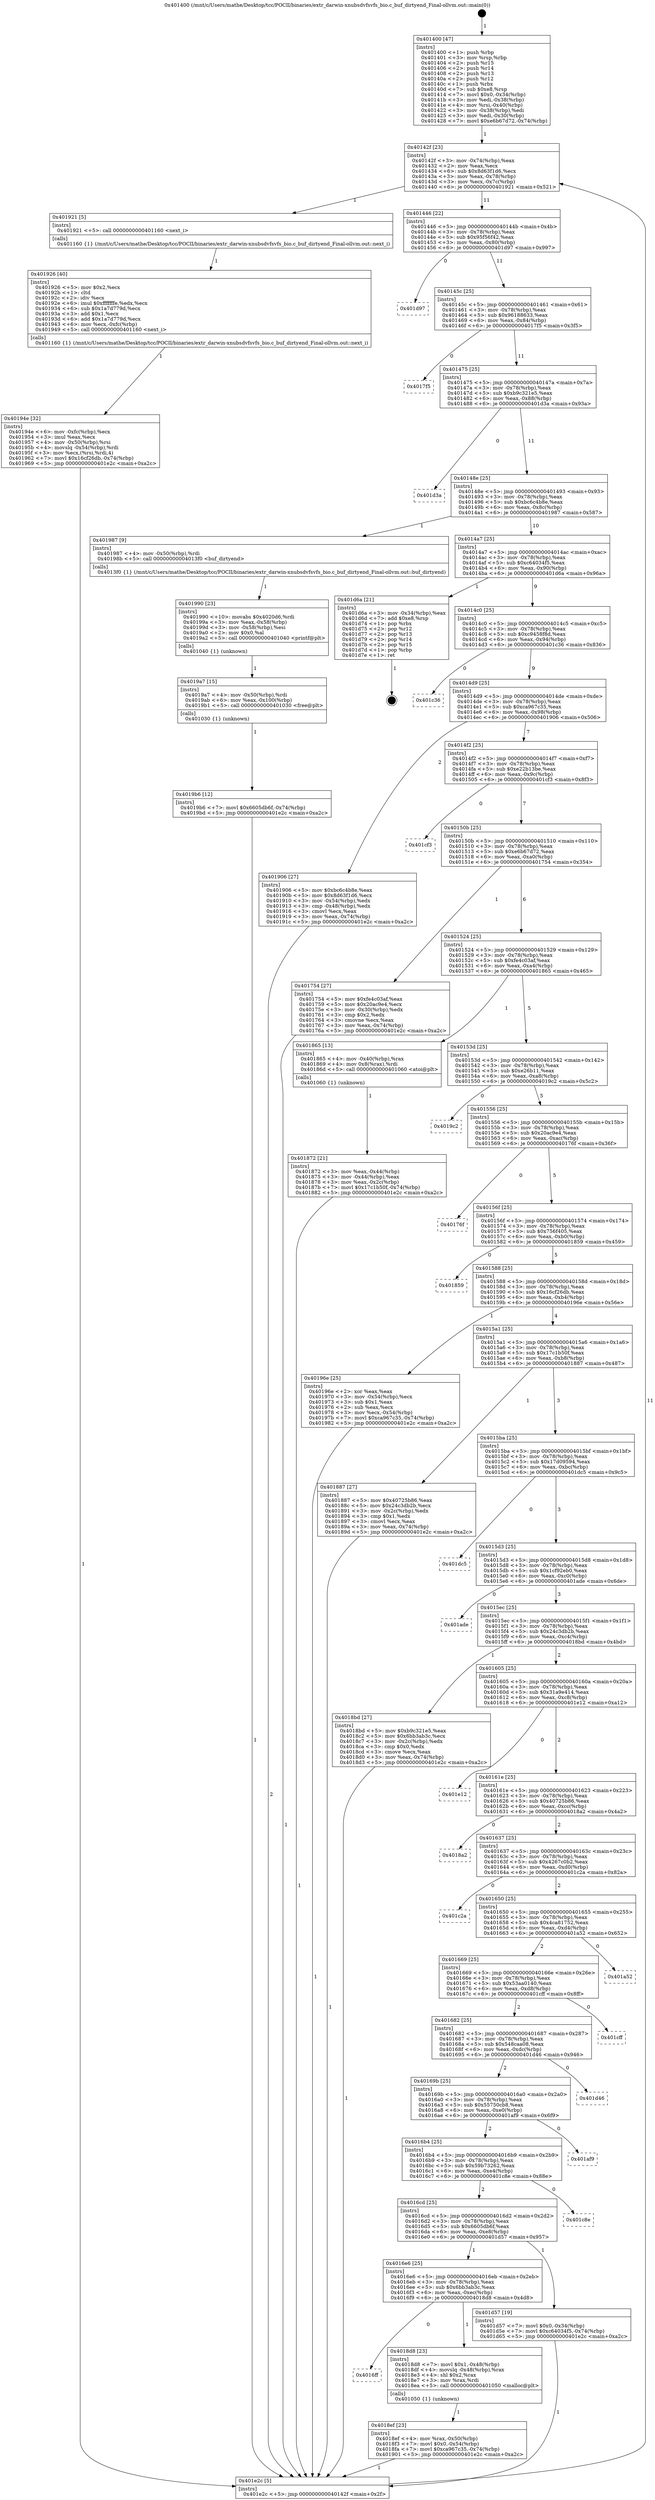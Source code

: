 digraph "0x401400" {
  label = "0x401400 (/mnt/c/Users/mathe/Desktop/tcc/POCII/binaries/extr_darwin-xnubsdvfsvfs_bio.c_buf_dirtyend_Final-ollvm.out::main(0))"
  labelloc = "t"
  node[shape=record]

  Entry [label="",width=0.3,height=0.3,shape=circle,fillcolor=black,style=filled]
  "0x40142f" [label="{
     0x40142f [23]\l
     | [instrs]\l
     &nbsp;&nbsp;0x40142f \<+3\>: mov -0x74(%rbp),%eax\l
     &nbsp;&nbsp;0x401432 \<+2\>: mov %eax,%ecx\l
     &nbsp;&nbsp;0x401434 \<+6\>: sub $0x8d63f1d6,%ecx\l
     &nbsp;&nbsp;0x40143a \<+3\>: mov %eax,-0x78(%rbp)\l
     &nbsp;&nbsp;0x40143d \<+3\>: mov %ecx,-0x7c(%rbp)\l
     &nbsp;&nbsp;0x401440 \<+6\>: je 0000000000401921 \<main+0x521\>\l
  }"]
  "0x401921" [label="{
     0x401921 [5]\l
     | [instrs]\l
     &nbsp;&nbsp;0x401921 \<+5\>: call 0000000000401160 \<next_i\>\l
     | [calls]\l
     &nbsp;&nbsp;0x401160 \{1\} (/mnt/c/Users/mathe/Desktop/tcc/POCII/binaries/extr_darwin-xnubsdvfsvfs_bio.c_buf_dirtyend_Final-ollvm.out::next_i)\l
  }"]
  "0x401446" [label="{
     0x401446 [22]\l
     | [instrs]\l
     &nbsp;&nbsp;0x401446 \<+5\>: jmp 000000000040144b \<main+0x4b\>\l
     &nbsp;&nbsp;0x40144b \<+3\>: mov -0x78(%rbp),%eax\l
     &nbsp;&nbsp;0x40144e \<+5\>: sub $0x95f56f42,%eax\l
     &nbsp;&nbsp;0x401453 \<+3\>: mov %eax,-0x80(%rbp)\l
     &nbsp;&nbsp;0x401456 \<+6\>: je 0000000000401d97 \<main+0x997\>\l
  }"]
  Exit [label="",width=0.3,height=0.3,shape=circle,fillcolor=black,style=filled,peripheries=2]
  "0x401d97" [label="{
     0x401d97\l
  }", style=dashed]
  "0x40145c" [label="{
     0x40145c [25]\l
     | [instrs]\l
     &nbsp;&nbsp;0x40145c \<+5\>: jmp 0000000000401461 \<main+0x61\>\l
     &nbsp;&nbsp;0x401461 \<+3\>: mov -0x78(%rbp),%eax\l
     &nbsp;&nbsp;0x401464 \<+5\>: sub $0x96188633,%eax\l
     &nbsp;&nbsp;0x401469 \<+6\>: mov %eax,-0x84(%rbp)\l
     &nbsp;&nbsp;0x40146f \<+6\>: je 00000000004017f5 \<main+0x3f5\>\l
  }"]
  "0x4019b6" [label="{
     0x4019b6 [12]\l
     | [instrs]\l
     &nbsp;&nbsp;0x4019b6 \<+7\>: movl $0x6605db6f,-0x74(%rbp)\l
     &nbsp;&nbsp;0x4019bd \<+5\>: jmp 0000000000401e2c \<main+0xa2c\>\l
  }"]
  "0x4017f5" [label="{
     0x4017f5\l
  }", style=dashed]
  "0x401475" [label="{
     0x401475 [25]\l
     | [instrs]\l
     &nbsp;&nbsp;0x401475 \<+5\>: jmp 000000000040147a \<main+0x7a\>\l
     &nbsp;&nbsp;0x40147a \<+3\>: mov -0x78(%rbp),%eax\l
     &nbsp;&nbsp;0x40147d \<+5\>: sub $0xb9c321e5,%eax\l
     &nbsp;&nbsp;0x401482 \<+6\>: mov %eax,-0x88(%rbp)\l
     &nbsp;&nbsp;0x401488 \<+6\>: je 0000000000401d3a \<main+0x93a\>\l
  }"]
  "0x4019a7" [label="{
     0x4019a7 [15]\l
     | [instrs]\l
     &nbsp;&nbsp;0x4019a7 \<+4\>: mov -0x50(%rbp),%rdi\l
     &nbsp;&nbsp;0x4019ab \<+6\>: mov %eax,-0x100(%rbp)\l
     &nbsp;&nbsp;0x4019b1 \<+5\>: call 0000000000401030 \<free@plt\>\l
     | [calls]\l
     &nbsp;&nbsp;0x401030 \{1\} (unknown)\l
  }"]
  "0x401d3a" [label="{
     0x401d3a\l
  }", style=dashed]
  "0x40148e" [label="{
     0x40148e [25]\l
     | [instrs]\l
     &nbsp;&nbsp;0x40148e \<+5\>: jmp 0000000000401493 \<main+0x93\>\l
     &nbsp;&nbsp;0x401493 \<+3\>: mov -0x78(%rbp),%eax\l
     &nbsp;&nbsp;0x401496 \<+5\>: sub $0xbc6c4b8e,%eax\l
     &nbsp;&nbsp;0x40149b \<+6\>: mov %eax,-0x8c(%rbp)\l
     &nbsp;&nbsp;0x4014a1 \<+6\>: je 0000000000401987 \<main+0x587\>\l
  }"]
  "0x401990" [label="{
     0x401990 [23]\l
     | [instrs]\l
     &nbsp;&nbsp;0x401990 \<+10\>: movabs $0x4020d6,%rdi\l
     &nbsp;&nbsp;0x40199a \<+3\>: mov %eax,-0x58(%rbp)\l
     &nbsp;&nbsp;0x40199d \<+3\>: mov -0x58(%rbp),%esi\l
     &nbsp;&nbsp;0x4019a0 \<+2\>: mov $0x0,%al\l
     &nbsp;&nbsp;0x4019a2 \<+5\>: call 0000000000401040 \<printf@plt\>\l
     | [calls]\l
     &nbsp;&nbsp;0x401040 \{1\} (unknown)\l
  }"]
  "0x401987" [label="{
     0x401987 [9]\l
     | [instrs]\l
     &nbsp;&nbsp;0x401987 \<+4\>: mov -0x50(%rbp),%rdi\l
     &nbsp;&nbsp;0x40198b \<+5\>: call 00000000004013f0 \<buf_dirtyend\>\l
     | [calls]\l
     &nbsp;&nbsp;0x4013f0 \{1\} (/mnt/c/Users/mathe/Desktop/tcc/POCII/binaries/extr_darwin-xnubsdvfsvfs_bio.c_buf_dirtyend_Final-ollvm.out::buf_dirtyend)\l
  }"]
  "0x4014a7" [label="{
     0x4014a7 [25]\l
     | [instrs]\l
     &nbsp;&nbsp;0x4014a7 \<+5\>: jmp 00000000004014ac \<main+0xac\>\l
     &nbsp;&nbsp;0x4014ac \<+3\>: mov -0x78(%rbp),%eax\l
     &nbsp;&nbsp;0x4014af \<+5\>: sub $0xc64034f5,%eax\l
     &nbsp;&nbsp;0x4014b4 \<+6\>: mov %eax,-0x90(%rbp)\l
     &nbsp;&nbsp;0x4014ba \<+6\>: je 0000000000401d6a \<main+0x96a\>\l
  }"]
  "0x40194e" [label="{
     0x40194e [32]\l
     | [instrs]\l
     &nbsp;&nbsp;0x40194e \<+6\>: mov -0xfc(%rbp),%ecx\l
     &nbsp;&nbsp;0x401954 \<+3\>: imul %eax,%ecx\l
     &nbsp;&nbsp;0x401957 \<+4\>: mov -0x50(%rbp),%rsi\l
     &nbsp;&nbsp;0x40195b \<+4\>: movslq -0x54(%rbp),%rdi\l
     &nbsp;&nbsp;0x40195f \<+3\>: mov %ecx,(%rsi,%rdi,4)\l
     &nbsp;&nbsp;0x401962 \<+7\>: movl $0x16cf26db,-0x74(%rbp)\l
     &nbsp;&nbsp;0x401969 \<+5\>: jmp 0000000000401e2c \<main+0xa2c\>\l
  }"]
  "0x401d6a" [label="{
     0x401d6a [21]\l
     | [instrs]\l
     &nbsp;&nbsp;0x401d6a \<+3\>: mov -0x34(%rbp),%eax\l
     &nbsp;&nbsp;0x401d6d \<+7\>: add $0xe8,%rsp\l
     &nbsp;&nbsp;0x401d74 \<+1\>: pop %rbx\l
     &nbsp;&nbsp;0x401d75 \<+2\>: pop %r12\l
     &nbsp;&nbsp;0x401d77 \<+2\>: pop %r13\l
     &nbsp;&nbsp;0x401d79 \<+2\>: pop %r14\l
     &nbsp;&nbsp;0x401d7b \<+2\>: pop %r15\l
     &nbsp;&nbsp;0x401d7d \<+1\>: pop %rbp\l
     &nbsp;&nbsp;0x401d7e \<+1\>: ret\l
  }"]
  "0x4014c0" [label="{
     0x4014c0 [25]\l
     | [instrs]\l
     &nbsp;&nbsp;0x4014c0 \<+5\>: jmp 00000000004014c5 \<main+0xc5\>\l
     &nbsp;&nbsp;0x4014c5 \<+3\>: mov -0x78(%rbp),%eax\l
     &nbsp;&nbsp;0x4014c8 \<+5\>: sub $0xc9458f8d,%eax\l
     &nbsp;&nbsp;0x4014cd \<+6\>: mov %eax,-0x94(%rbp)\l
     &nbsp;&nbsp;0x4014d3 \<+6\>: je 0000000000401c36 \<main+0x836\>\l
  }"]
  "0x401926" [label="{
     0x401926 [40]\l
     | [instrs]\l
     &nbsp;&nbsp;0x401926 \<+5\>: mov $0x2,%ecx\l
     &nbsp;&nbsp;0x40192b \<+1\>: cltd\l
     &nbsp;&nbsp;0x40192c \<+2\>: idiv %ecx\l
     &nbsp;&nbsp;0x40192e \<+6\>: imul $0xfffffffe,%edx,%ecx\l
     &nbsp;&nbsp;0x401934 \<+6\>: sub $0x1a7d779d,%ecx\l
     &nbsp;&nbsp;0x40193a \<+3\>: add $0x1,%ecx\l
     &nbsp;&nbsp;0x40193d \<+6\>: add $0x1a7d779d,%ecx\l
     &nbsp;&nbsp;0x401943 \<+6\>: mov %ecx,-0xfc(%rbp)\l
     &nbsp;&nbsp;0x401949 \<+5\>: call 0000000000401160 \<next_i\>\l
     | [calls]\l
     &nbsp;&nbsp;0x401160 \{1\} (/mnt/c/Users/mathe/Desktop/tcc/POCII/binaries/extr_darwin-xnubsdvfsvfs_bio.c_buf_dirtyend_Final-ollvm.out::next_i)\l
  }"]
  "0x401c36" [label="{
     0x401c36\l
  }", style=dashed]
  "0x4014d9" [label="{
     0x4014d9 [25]\l
     | [instrs]\l
     &nbsp;&nbsp;0x4014d9 \<+5\>: jmp 00000000004014de \<main+0xde\>\l
     &nbsp;&nbsp;0x4014de \<+3\>: mov -0x78(%rbp),%eax\l
     &nbsp;&nbsp;0x4014e1 \<+5\>: sub $0xca967c35,%eax\l
     &nbsp;&nbsp;0x4014e6 \<+6\>: mov %eax,-0x98(%rbp)\l
     &nbsp;&nbsp;0x4014ec \<+6\>: je 0000000000401906 \<main+0x506\>\l
  }"]
  "0x4018ef" [label="{
     0x4018ef [23]\l
     | [instrs]\l
     &nbsp;&nbsp;0x4018ef \<+4\>: mov %rax,-0x50(%rbp)\l
     &nbsp;&nbsp;0x4018f3 \<+7\>: movl $0x0,-0x54(%rbp)\l
     &nbsp;&nbsp;0x4018fa \<+7\>: movl $0xca967c35,-0x74(%rbp)\l
     &nbsp;&nbsp;0x401901 \<+5\>: jmp 0000000000401e2c \<main+0xa2c\>\l
  }"]
  "0x401906" [label="{
     0x401906 [27]\l
     | [instrs]\l
     &nbsp;&nbsp;0x401906 \<+5\>: mov $0xbc6c4b8e,%eax\l
     &nbsp;&nbsp;0x40190b \<+5\>: mov $0x8d63f1d6,%ecx\l
     &nbsp;&nbsp;0x401910 \<+3\>: mov -0x54(%rbp),%edx\l
     &nbsp;&nbsp;0x401913 \<+3\>: cmp -0x48(%rbp),%edx\l
     &nbsp;&nbsp;0x401916 \<+3\>: cmovl %ecx,%eax\l
     &nbsp;&nbsp;0x401919 \<+3\>: mov %eax,-0x74(%rbp)\l
     &nbsp;&nbsp;0x40191c \<+5\>: jmp 0000000000401e2c \<main+0xa2c\>\l
  }"]
  "0x4014f2" [label="{
     0x4014f2 [25]\l
     | [instrs]\l
     &nbsp;&nbsp;0x4014f2 \<+5\>: jmp 00000000004014f7 \<main+0xf7\>\l
     &nbsp;&nbsp;0x4014f7 \<+3\>: mov -0x78(%rbp),%eax\l
     &nbsp;&nbsp;0x4014fa \<+5\>: sub $0xe22b13be,%eax\l
     &nbsp;&nbsp;0x4014ff \<+6\>: mov %eax,-0x9c(%rbp)\l
     &nbsp;&nbsp;0x401505 \<+6\>: je 0000000000401cf3 \<main+0x8f3\>\l
  }"]
  "0x4016ff" [label="{
     0x4016ff\l
  }", style=dashed]
  "0x401cf3" [label="{
     0x401cf3\l
  }", style=dashed]
  "0x40150b" [label="{
     0x40150b [25]\l
     | [instrs]\l
     &nbsp;&nbsp;0x40150b \<+5\>: jmp 0000000000401510 \<main+0x110\>\l
     &nbsp;&nbsp;0x401510 \<+3\>: mov -0x78(%rbp),%eax\l
     &nbsp;&nbsp;0x401513 \<+5\>: sub $0xe6b67d72,%eax\l
     &nbsp;&nbsp;0x401518 \<+6\>: mov %eax,-0xa0(%rbp)\l
     &nbsp;&nbsp;0x40151e \<+6\>: je 0000000000401754 \<main+0x354\>\l
  }"]
  "0x4018d8" [label="{
     0x4018d8 [23]\l
     | [instrs]\l
     &nbsp;&nbsp;0x4018d8 \<+7\>: movl $0x1,-0x48(%rbp)\l
     &nbsp;&nbsp;0x4018df \<+4\>: movslq -0x48(%rbp),%rax\l
     &nbsp;&nbsp;0x4018e3 \<+4\>: shl $0x2,%rax\l
     &nbsp;&nbsp;0x4018e7 \<+3\>: mov %rax,%rdi\l
     &nbsp;&nbsp;0x4018ea \<+5\>: call 0000000000401050 \<malloc@plt\>\l
     | [calls]\l
     &nbsp;&nbsp;0x401050 \{1\} (unknown)\l
  }"]
  "0x401754" [label="{
     0x401754 [27]\l
     | [instrs]\l
     &nbsp;&nbsp;0x401754 \<+5\>: mov $0xfe4c03af,%eax\l
     &nbsp;&nbsp;0x401759 \<+5\>: mov $0x20ac9e4,%ecx\l
     &nbsp;&nbsp;0x40175e \<+3\>: mov -0x30(%rbp),%edx\l
     &nbsp;&nbsp;0x401761 \<+3\>: cmp $0x2,%edx\l
     &nbsp;&nbsp;0x401764 \<+3\>: cmovne %ecx,%eax\l
     &nbsp;&nbsp;0x401767 \<+3\>: mov %eax,-0x74(%rbp)\l
     &nbsp;&nbsp;0x40176a \<+5\>: jmp 0000000000401e2c \<main+0xa2c\>\l
  }"]
  "0x401524" [label="{
     0x401524 [25]\l
     | [instrs]\l
     &nbsp;&nbsp;0x401524 \<+5\>: jmp 0000000000401529 \<main+0x129\>\l
     &nbsp;&nbsp;0x401529 \<+3\>: mov -0x78(%rbp),%eax\l
     &nbsp;&nbsp;0x40152c \<+5\>: sub $0xfe4c03af,%eax\l
     &nbsp;&nbsp;0x401531 \<+6\>: mov %eax,-0xa4(%rbp)\l
     &nbsp;&nbsp;0x401537 \<+6\>: je 0000000000401865 \<main+0x465\>\l
  }"]
  "0x401e2c" [label="{
     0x401e2c [5]\l
     | [instrs]\l
     &nbsp;&nbsp;0x401e2c \<+5\>: jmp 000000000040142f \<main+0x2f\>\l
  }"]
  "0x401400" [label="{
     0x401400 [47]\l
     | [instrs]\l
     &nbsp;&nbsp;0x401400 \<+1\>: push %rbp\l
     &nbsp;&nbsp;0x401401 \<+3\>: mov %rsp,%rbp\l
     &nbsp;&nbsp;0x401404 \<+2\>: push %r15\l
     &nbsp;&nbsp;0x401406 \<+2\>: push %r14\l
     &nbsp;&nbsp;0x401408 \<+2\>: push %r13\l
     &nbsp;&nbsp;0x40140a \<+2\>: push %r12\l
     &nbsp;&nbsp;0x40140c \<+1\>: push %rbx\l
     &nbsp;&nbsp;0x40140d \<+7\>: sub $0xe8,%rsp\l
     &nbsp;&nbsp;0x401414 \<+7\>: movl $0x0,-0x34(%rbp)\l
     &nbsp;&nbsp;0x40141b \<+3\>: mov %edi,-0x38(%rbp)\l
     &nbsp;&nbsp;0x40141e \<+4\>: mov %rsi,-0x40(%rbp)\l
     &nbsp;&nbsp;0x401422 \<+3\>: mov -0x38(%rbp),%edi\l
     &nbsp;&nbsp;0x401425 \<+3\>: mov %edi,-0x30(%rbp)\l
     &nbsp;&nbsp;0x401428 \<+7\>: movl $0xe6b67d72,-0x74(%rbp)\l
  }"]
  "0x4016e6" [label="{
     0x4016e6 [25]\l
     | [instrs]\l
     &nbsp;&nbsp;0x4016e6 \<+5\>: jmp 00000000004016eb \<main+0x2eb\>\l
     &nbsp;&nbsp;0x4016eb \<+3\>: mov -0x78(%rbp),%eax\l
     &nbsp;&nbsp;0x4016ee \<+5\>: sub $0x6bb3ab3c,%eax\l
     &nbsp;&nbsp;0x4016f3 \<+6\>: mov %eax,-0xec(%rbp)\l
     &nbsp;&nbsp;0x4016f9 \<+6\>: je 00000000004018d8 \<main+0x4d8\>\l
  }"]
  "0x401865" [label="{
     0x401865 [13]\l
     | [instrs]\l
     &nbsp;&nbsp;0x401865 \<+4\>: mov -0x40(%rbp),%rax\l
     &nbsp;&nbsp;0x401869 \<+4\>: mov 0x8(%rax),%rdi\l
     &nbsp;&nbsp;0x40186d \<+5\>: call 0000000000401060 \<atoi@plt\>\l
     | [calls]\l
     &nbsp;&nbsp;0x401060 \{1\} (unknown)\l
  }"]
  "0x40153d" [label="{
     0x40153d [25]\l
     | [instrs]\l
     &nbsp;&nbsp;0x40153d \<+5\>: jmp 0000000000401542 \<main+0x142\>\l
     &nbsp;&nbsp;0x401542 \<+3\>: mov -0x78(%rbp),%eax\l
     &nbsp;&nbsp;0x401545 \<+5\>: sub $0xe26b11,%eax\l
     &nbsp;&nbsp;0x40154a \<+6\>: mov %eax,-0xa8(%rbp)\l
     &nbsp;&nbsp;0x401550 \<+6\>: je 00000000004019c2 \<main+0x5c2\>\l
  }"]
  "0x401872" [label="{
     0x401872 [21]\l
     | [instrs]\l
     &nbsp;&nbsp;0x401872 \<+3\>: mov %eax,-0x44(%rbp)\l
     &nbsp;&nbsp;0x401875 \<+3\>: mov -0x44(%rbp),%eax\l
     &nbsp;&nbsp;0x401878 \<+3\>: mov %eax,-0x2c(%rbp)\l
     &nbsp;&nbsp;0x40187b \<+7\>: movl $0x17c1b50f,-0x74(%rbp)\l
     &nbsp;&nbsp;0x401882 \<+5\>: jmp 0000000000401e2c \<main+0xa2c\>\l
  }"]
  "0x401d57" [label="{
     0x401d57 [19]\l
     | [instrs]\l
     &nbsp;&nbsp;0x401d57 \<+7\>: movl $0x0,-0x34(%rbp)\l
     &nbsp;&nbsp;0x401d5e \<+7\>: movl $0xc64034f5,-0x74(%rbp)\l
     &nbsp;&nbsp;0x401d65 \<+5\>: jmp 0000000000401e2c \<main+0xa2c\>\l
  }"]
  "0x4019c2" [label="{
     0x4019c2\l
  }", style=dashed]
  "0x401556" [label="{
     0x401556 [25]\l
     | [instrs]\l
     &nbsp;&nbsp;0x401556 \<+5\>: jmp 000000000040155b \<main+0x15b\>\l
     &nbsp;&nbsp;0x40155b \<+3\>: mov -0x78(%rbp),%eax\l
     &nbsp;&nbsp;0x40155e \<+5\>: sub $0x20ac9e4,%eax\l
     &nbsp;&nbsp;0x401563 \<+6\>: mov %eax,-0xac(%rbp)\l
     &nbsp;&nbsp;0x401569 \<+6\>: je 000000000040176f \<main+0x36f\>\l
  }"]
  "0x4016cd" [label="{
     0x4016cd [25]\l
     | [instrs]\l
     &nbsp;&nbsp;0x4016cd \<+5\>: jmp 00000000004016d2 \<main+0x2d2\>\l
     &nbsp;&nbsp;0x4016d2 \<+3\>: mov -0x78(%rbp),%eax\l
     &nbsp;&nbsp;0x4016d5 \<+5\>: sub $0x6605db6f,%eax\l
     &nbsp;&nbsp;0x4016da \<+6\>: mov %eax,-0xe8(%rbp)\l
     &nbsp;&nbsp;0x4016e0 \<+6\>: je 0000000000401d57 \<main+0x957\>\l
  }"]
  "0x40176f" [label="{
     0x40176f\l
  }", style=dashed]
  "0x40156f" [label="{
     0x40156f [25]\l
     | [instrs]\l
     &nbsp;&nbsp;0x40156f \<+5\>: jmp 0000000000401574 \<main+0x174\>\l
     &nbsp;&nbsp;0x401574 \<+3\>: mov -0x78(%rbp),%eax\l
     &nbsp;&nbsp;0x401577 \<+5\>: sub $0x756f405,%eax\l
     &nbsp;&nbsp;0x40157c \<+6\>: mov %eax,-0xb0(%rbp)\l
     &nbsp;&nbsp;0x401582 \<+6\>: je 0000000000401859 \<main+0x459\>\l
  }"]
  "0x401c8e" [label="{
     0x401c8e\l
  }", style=dashed]
  "0x401859" [label="{
     0x401859\l
  }", style=dashed]
  "0x401588" [label="{
     0x401588 [25]\l
     | [instrs]\l
     &nbsp;&nbsp;0x401588 \<+5\>: jmp 000000000040158d \<main+0x18d\>\l
     &nbsp;&nbsp;0x40158d \<+3\>: mov -0x78(%rbp),%eax\l
     &nbsp;&nbsp;0x401590 \<+5\>: sub $0x16cf26db,%eax\l
     &nbsp;&nbsp;0x401595 \<+6\>: mov %eax,-0xb4(%rbp)\l
     &nbsp;&nbsp;0x40159b \<+6\>: je 000000000040196e \<main+0x56e\>\l
  }"]
  "0x4016b4" [label="{
     0x4016b4 [25]\l
     | [instrs]\l
     &nbsp;&nbsp;0x4016b4 \<+5\>: jmp 00000000004016b9 \<main+0x2b9\>\l
     &nbsp;&nbsp;0x4016b9 \<+3\>: mov -0x78(%rbp),%eax\l
     &nbsp;&nbsp;0x4016bc \<+5\>: sub $0x59b73262,%eax\l
     &nbsp;&nbsp;0x4016c1 \<+6\>: mov %eax,-0xe4(%rbp)\l
     &nbsp;&nbsp;0x4016c7 \<+6\>: je 0000000000401c8e \<main+0x88e\>\l
  }"]
  "0x40196e" [label="{
     0x40196e [25]\l
     | [instrs]\l
     &nbsp;&nbsp;0x40196e \<+2\>: xor %eax,%eax\l
     &nbsp;&nbsp;0x401970 \<+3\>: mov -0x54(%rbp),%ecx\l
     &nbsp;&nbsp;0x401973 \<+3\>: sub $0x1,%eax\l
     &nbsp;&nbsp;0x401976 \<+2\>: sub %eax,%ecx\l
     &nbsp;&nbsp;0x401978 \<+3\>: mov %ecx,-0x54(%rbp)\l
     &nbsp;&nbsp;0x40197b \<+7\>: movl $0xca967c35,-0x74(%rbp)\l
     &nbsp;&nbsp;0x401982 \<+5\>: jmp 0000000000401e2c \<main+0xa2c\>\l
  }"]
  "0x4015a1" [label="{
     0x4015a1 [25]\l
     | [instrs]\l
     &nbsp;&nbsp;0x4015a1 \<+5\>: jmp 00000000004015a6 \<main+0x1a6\>\l
     &nbsp;&nbsp;0x4015a6 \<+3\>: mov -0x78(%rbp),%eax\l
     &nbsp;&nbsp;0x4015a9 \<+5\>: sub $0x17c1b50f,%eax\l
     &nbsp;&nbsp;0x4015ae \<+6\>: mov %eax,-0xb8(%rbp)\l
     &nbsp;&nbsp;0x4015b4 \<+6\>: je 0000000000401887 \<main+0x487\>\l
  }"]
  "0x401af9" [label="{
     0x401af9\l
  }", style=dashed]
  "0x401887" [label="{
     0x401887 [27]\l
     | [instrs]\l
     &nbsp;&nbsp;0x401887 \<+5\>: mov $0x40725b86,%eax\l
     &nbsp;&nbsp;0x40188c \<+5\>: mov $0x24c3db2b,%ecx\l
     &nbsp;&nbsp;0x401891 \<+3\>: mov -0x2c(%rbp),%edx\l
     &nbsp;&nbsp;0x401894 \<+3\>: cmp $0x1,%edx\l
     &nbsp;&nbsp;0x401897 \<+3\>: cmovl %ecx,%eax\l
     &nbsp;&nbsp;0x40189a \<+3\>: mov %eax,-0x74(%rbp)\l
     &nbsp;&nbsp;0x40189d \<+5\>: jmp 0000000000401e2c \<main+0xa2c\>\l
  }"]
  "0x4015ba" [label="{
     0x4015ba [25]\l
     | [instrs]\l
     &nbsp;&nbsp;0x4015ba \<+5\>: jmp 00000000004015bf \<main+0x1bf\>\l
     &nbsp;&nbsp;0x4015bf \<+3\>: mov -0x78(%rbp),%eax\l
     &nbsp;&nbsp;0x4015c2 \<+5\>: sub $0x17d09594,%eax\l
     &nbsp;&nbsp;0x4015c7 \<+6\>: mov %eax,-0xbc(%rbp)\l
     &nbsp;&nbsp;0x4015cd \<+6\>: je 0000000000401dc5 \<main+0x9c5\>\l
  }"]
  "0x40169b" [label="{
     0x40169b [25]\l
     | [instrs]\l
     &nbsp;&nbsp;0x40169b \<+5\>: jmp 00000000004016a0 \<main+0x2a0\>\l
     &nbsp;&nbsp;0x4016a0 \<+3\>: mov -0x78(%rbp),%eax\l
     &nbsp;&nbsp;0x4016a3 \<+5\>: sub $0x55750cb8,%eax\l
     &nbsp;&nbsp;0x4016a8 \<+6\>: mov %eax,-0xe0(%rbp)\l
     &nbsp;&nbsp;0x4016ae \<+6\>: je 0000000000401af9 \<main+0x6f9\>\l
  }"]
  "0x401dc5" [label="{
     0x401dc5\l
  }", style=dashed]
  "0x4015d3" [label="{
     0x4015d3 [25]\l
     | [instrs]\l
     &nbsp;&nbsp;0x4015d3 \<+5\>: jmp 00000000004015d8 \<main+0x1d8\>\l
     &nbsp;&nbsp;0x4015d8 \<+3\>: mov -0x78(%rbp),%eax\l
     &nbsp;&nbsp;0x4015db \<+5\>: sub $0x1cf92eb0,%eax\l
     &nbsp;&nbsp;0x4015e0 \<+6\>: mov %eax,-0xc0(%rbp)\l
     &nbsp;&nbsp;0x4015e6 \<+6\>: je 0000000000401ade \<main+0x6de\>\l
  }"]
  "0x401d46" [label="{
     0x401d46\l
  }", style=dashed]
  "0x401ade" [label="{
     0x401ade\l
  }", style=dashed]
  "0x4015ec" [label="{
     0x4015ec [25]\l
     | [instrs]\l
     &nbsp;&nbsp;0x4015ec \<+5\>: jmp 00000000004015f1 \<main+0x1f1\>\l
     &nbsp;&nbsp;0x4015f1 \<+3\>: mov -0x78(%rbp),%eax\l
     &nbsp;&nbsp;0x4015f4 \<+5\>: sub $0x24c3db2b,%eax\l
     &nbsp;&nbsp;0x4015f9 \<+6\>: mov %eax,-0xc4(%rbp)\l
     &nbsp;&nbsp;0x4015ff \<+6\>: je 00000000004018bd \<main+0x4bd\>\l
  }"]
  "0x401682" [label="{
     0x401682 [25]\l
     | [instrs]\l
     &nbsp;&nbsp;0x401682 \<+5\>: jmp 0000000000401687 \<main+0x287\>\l
     &nbsp;&nbsp;0x401687 \<+3\>: mov -0x78(%rbp),%eax\l
     &nbsp;&nbsp;0x40168a \<+5\>: sub $0x548caa08,%eax\l
     &nbsp;&nbsp;0x40168f \<+6\>: mov %eax,-0xdc(%rbp)\l
     &nbsp;&nbsp;0x401695 \<+6\>: je 0000000000401d46 \<main+0x946\>\l
  }"]
  "0x4018bd" [label="{
     0x4018bd [27]\l
     | [instrs]\l
     &nbsp;&nbsp;0x4018bd \<+5\>: mov $0xb9c321e5,%eax\l
     &nbsp;&nbsp;0x4018c2 \<+5\>: mov $0x6bb3ab3c,%ecx\l
     &nbsp;&nbsp;0x4018c7 \<+3\>: mov -0x2c(%rbp),%edx\l
     &nbsp;&nbsp;0x4018ca \<+3\>: cmp $0x0,%edx\l
     &nbsp;&nbsp;0x4018cd \<+3\>: cmove %ecx,%eax\l
     &nbsp;&nbsp;0x4018d0 \<+3\>: mov %eax,-0x74(%rbp)\l
     &nbsp;&nbsp;0x4018d3 \<+5\>: jmp 0000000000401e2c \<main+0xa2c\>\l
  }"]
  "0x401605" [label="{
     0x401605 [25]\l
     | [instrs]\l
     &nbsp;&nbsp;0x401605 \<+5\>: jmp 000000000040160a \<main+0x20a\>\l
     &nbsp;&nbsp;0x40160a \<+3\>: mov -0x78(%rbp),%eax\l
     &nbsp;&nbsp;0x40160d \<+5\>: sub $0x31a9e414,%eax\l
     &nbsp;&nbsp;0x401612 \<+6\>: mov %eax,-0xc8(%rbp)\l
     &nbsp;&nbsp;0x401618 \<+6\>: je 0000000000401e12 \<main+0xa12\>\l
  }"]
  "0x401cff" [label="{
     0x401cff\l
  }", style=dashed]
  "0x401e12" [label="{
     0x401e12\l
  }", style=dashed]
  "0x40161e" [label="{
     0x40161e [25]\l
     | [instrs]\l
     &nbsp;&nbsp;0x40161e \<+5\>: jmp 0000000000401623 \<main+0x223\>\l
     &nbsp;&nbsp;0x401623 \<+3\>: mov -0x78(%rbp),%eax\l
     &nbsp;&nbsp;0x401626 \<+5\>: sub $0x40725b86,%eax\l
     &nbsp;&nbsp;0x40162b \<+6\>: mov %eax,-0xcc(%rbp)\l
     &nbsp;&nbsp;0x401631 \<+6\>: je 00000000004018a2 \<main+0x4a2\>\l
  }"]
  "0x401669" [label="{
     0x401669 [25]\l
     | [instrs]\l
     &nbsp;&nbsp;0x401669 \<+5\>: jmp 000000000040166e \<main+0x26e\>\l
     &nbsp;&nbsp;0x40166e \<+3\>: mov -0x78(%rbp),%eax\l
     &nbsp;&nbsp;0x401671 \<+5\>: sub $0x53aa0140,%eax\l
     &nbsp;&nbsp;0x401676 \<+6\>: mov %eax,-0xd8(%rbp)\l
     &nbsp;&nbsp;0x40167c \<+6\>: je 0000000000401cff \<main+0x8ff\>\l
  }"]
  "0x4018a2" [label="{
     0x4018a2\l
  }", style=dashed]
  "0x401637" [label="{
     0x401637 [25]\l
     | [instrs]\l
     &nbsp;&nbsp;0x401637 \<+5\>: jmp 000000000040163c \<main+0x23c\>\l
     &nbsp;&nbsp;0x40163c \<+3\>: mov -0x78(%rbp),%eax\l
     &nbsp;&nbsp;0x40163f \<+5\>: sub $0x4267c0b2,%eax\l
     &nbsp;&nbsp;0x401644 \<+6\>: mov %eax,-0xd0(%rbp)\l
     &nbsp;&nbsp;0x40164a \<+6\>: je 0000000000401c2a \<main+0x82a\>\l
  }"]
  "0x401a52" [label="{
     0x401a52\l
  }", style=dashed]
  "0x401c2a" [label="{
     0x401c2a\l
  }", style=dashed]
  "0x401650" [label="{
     0x401650 [25]\l
     | [instrs]\l
     &nbsp;&nbsp;0x401650 \<+5\>: jmp 0000000000401655 \<main+0x255\>\l
     &nbsp;&nbsp;0x401655 \<+3\>: mov -0x78(%rbp),%eax\l
     &nbsp;&nbsp;0x401658 \<+5\>: sub $0x4ca81752,%eax\l
     &nbsp;&nbsp;0x40165d \<+6\>: mov %eax,-0xd4(%rbp)\l
     &nbsp;&nbsp;0x401663 \<+6\>: je 0000000000401a52 \<main+0x652\>\l
  }"]
  Entry -> "0x401400" [label=" 1"]
  "0x40142f" -> "0x401921" [label=" 1"]
  "0x40142f" -> "0x401446" [label=" 11"]
  "0x401d6a" -> Exit [label=" 1"]
  "0x401446" -> "0x401d97" [label=" 0"]
  "0x401446" -> "0x40145c" [label=" 11"]
  "0x401d57" -> "0x401e2c" [label=" 1"]
  "0x40145c" -> "0x4017f5" [label=" 0"]
  "0x40145c" -> "0x401475" [label=" 11"]
  "0x4019b6" -> "0x401e2c" [label=" 1"]
  "0x401475" -> "0x401d3a" [label=" 0"]
  "0x401475" -> "0x40148e" [label=" 11"]
  "0x4019a7" -> "0x4019b6" [label=" 1"]
  "0x40148e" -> "0x401987" [label=" 1"]
  "0x40148e" -> "0x4014a7" [label=" 10"]
  "0x401990" -> "0x4019a7" [label=" 1"]
  "0x4014a7" -> "0x401d6a" [label=" 1"]
  "0x4014a7" -> "0x4014c0" [label=" 9"]
  "0x401987" -> "0x401990" [label=" 1"]
  "0x4014c0" -> "0x401c36" [label=" 0"]
  "0x4014c0" -> "0x4014d9" [label=" 9"]
  "0x40196e" -> "0x401e2c" [label=" 1"]
  "0x4014d9" -> "0x401906" [label=" 2"]
  "0x4014d9" -> "0x4014f2" [label=" 7"]
  "0x40194e" -> "0x401e2c" [label=" 1"]
  "0x4014f2" -> "0x401cf3" [label=" 0"]
  "0x4014f2" -> "0x40150b" [label=" 7"]
  "0x401926" -> "0x40194e" [label=" 1"]
  "0x40150b" -> "0x401754" [label=" 1"]
  "0x40150b" -> "0x401524" [label=" 6"]
  "0x401754" -> "0x401e2c" [label=" 1"]
  "0x401400" -> "0x40142f" [label=" 1"]
  "0x401e2c" -> "0x40142f" [label=" 11"]
  "0x401921" -> "0x401926" [label=" 1"]
  "0x401524" -> "0x401865" [label=" 1"]
  "0x401524" -> "0x40153d" [label=" 5"]
  "0x401865" -> "0x401872" [label=" 1"]
  "0x401872" -> "0x401e2c" [label=" 1"]
  "0x4018ef" -> "0x401e2c" [label=" 1"]
  "0x40153d" -> "0x4019c2" [label=" 0"]
  "0x40153d" -> "0x401556" [label=" 5"]
  "0x4018d8" -> "0x4018ef" [label=" 1"]
  "0x401556" -> "0x40176f" [label=" 0"]
  "0x401556" -> "0x40156f" [label=" 5"]
  "0x4016e6" -> "0x4018d8" [label=" 1"]
  "0x40156f" -> "0x401859" [label=" 0"]
  "0x40156f" -> "0x401588" [label=" 5"]
  "0x401906" -> "0x401e2c" [label=" 2"]
  "0x401588" -> "0x40196e" [label=" 1"]
  "0x401588" -> "0x4015a1" [label=" 4"]
  "0x4016cd" -> "0x401d57" [label=" 1"]
  "0x4015a1" -> "0x401887" [label=" 1"]
  "0x4015a1" -> "0x4015ba" [label=" 3"]
  "0x401887" -> "0x401e2c" [label=" 1"]
  "0x4016e6" -> "0x4016ff" [label=" 0"]
  "0x4015ba" -> "0x401dc5" [label=" 0"]
  "0x4015ba" -> "0x4015d3" [label=" 3"]
  "0x4016b4" -> "0x401c8e" [label=" 0"]
  "0x4015d3" -> "0x401ade" [label=" 0"]
  "0x4015d3" -> "0x4015ec" [label=" 3"]
  "0x4016cd" -> "0x4016e6" [label=" 1"]
  "0x4015ec" -> "0x4018bd" [label=" 1"]
  "0x4015ec" -> "0x401605" [label=" 2"]
  "0x4018bd" -> "0x401e2c" [label=" 1"]
  "0x40169b" -> "0x401af9" [label=" 0"]
  "0x401605" -> "0x401e12" [label=" 0"]
  "0x401605" -> "0x40161e" [label=" 2"]
  "0x4016b4" -> "0x4016cd" [label=" 2"]
  "0x40161e" -> "0x4018a2" [label=" 0"]
  "0x40161e" -> "0x401637" [label=" 2"]
  "0x401682" -> "0x401d46" [label=" 0"]
  "0x401637" -> "0x401c2a" [label=" 0"]
  "0x401637" -> "0x401650" [label=" 2"]
  "0x40169b" -> "0x4016b4" [label=" 2"]
  "0x401650" -> "0x401a52" [label=" 0"]
  "0x401650" -> "0x401669" [label=" 2"]
  "0x401682" -> "0x40169b" [label=" 2"]
  "0x401669" -> "0x401cff" [label=" 0"]
  "0x401669" -> "0x401682" [label=" 2"]
}
